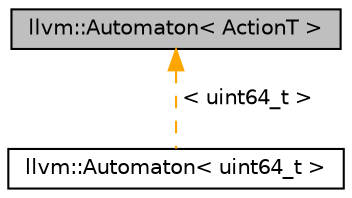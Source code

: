 digraph "llvm::Automaton&lt; ActionT &gt;"
{
 // LATEX_PDF_SIZE
  bgcolor="transparent";
  edge [fontname="Helvetica",fontsize="10",labelfontname="Helvetica",labelfontsize="10"];
  node [fontname="Helvetica",fontsize="10",shape=record];
  Node1 [label="llvm::Automaton\< ActionT \>",height=0.2,width=0.4,color="black", fillcolor="grey75", style="filled", fontcolor="black",tooltip="A deterministic finite-state automaton."];
  Node1 -> Node2 [dir="back",color="orange",fontsize="10",style="dashed",label=" \< uint64_t \>" ,fontname="Helvetica"];
  Node2 [label="llvm::Automaton\< uint64_t \>",height=0.2,width=0.4,color="black",URL="$classllvm_1_1Automaton.html",tooltip=" "];
}
